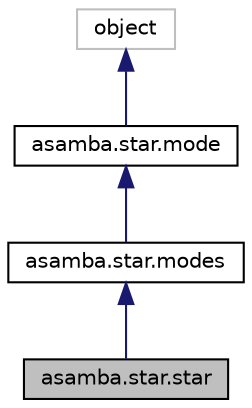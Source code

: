 digraph "asamba.star.star"
{
  edge [fontname="Helvetica",fontsize="10",labelfontname="Helvetica",labelfontsize="10"];
  node [fontname="Helvetica",fontsize="10",shape=record];
  Node8 [label="asamba.star.star",height=0.2,width=0.4,color="black", fillcolor="grey75", style="filled", fontcolor="black"];
  Node9 -> Node8 [dir="back",color="midnightblue",fontsize="10",style="solid"];
  Node9 [label="asamba.star.modes",height=0.2,width=0.4,color="black", fillcolor="white", style="filled",URL="$classasamba_1_1star_1_1modes.html"];
  Node10 -> Node9 [dir="back",color="midnightblue",fontsize="10",style="solid"];
  Node10 [label="asamba.star.mode",height=0.2,width=0.4,color="black", fillcolor="white", style="filled",URL="$classasamba_1_1star_1_1mode.html"];
  Node11 -> Node10 [dir="back",color="midnightblue",fontsize="10",style="solid"];
  Node11 [label="object",height=0.2,width=0.4,color="grey75", fillcolor="white", style="filled"];
}
